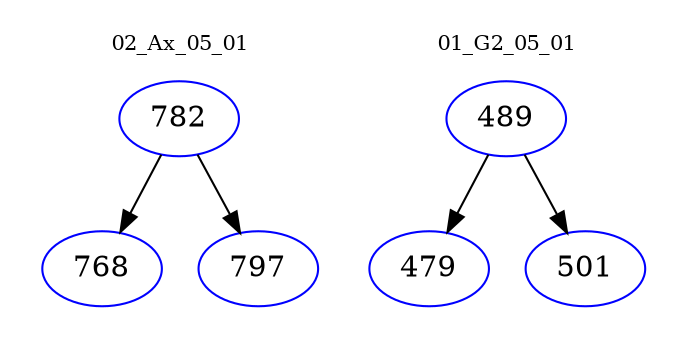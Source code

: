 digraph{
subgraph cluster_0 {
color = white
label = "02_Ax_05_01";
fontsize=10;
T0_782 [label="782", color="blue"]
T0_782 -> T0_768 [color="black"]
T0_768 [label="768", color="blue"]
T0_782 -> T0_797 [color="black"]
T0_797 [label="797", color="blue"]
}
subgraph cluster_1 {
color = white
label = "01_G2_05_01";
fontsize=10;
T1_489 [label="489", color="blue"]
T1_489 -> T1_479 [color="black"]
T1_479 [label="479", color="blue"]
T1_489 -> T1_501 [color="black"]
T1_501 [label="501", color="blue"]
}
}
